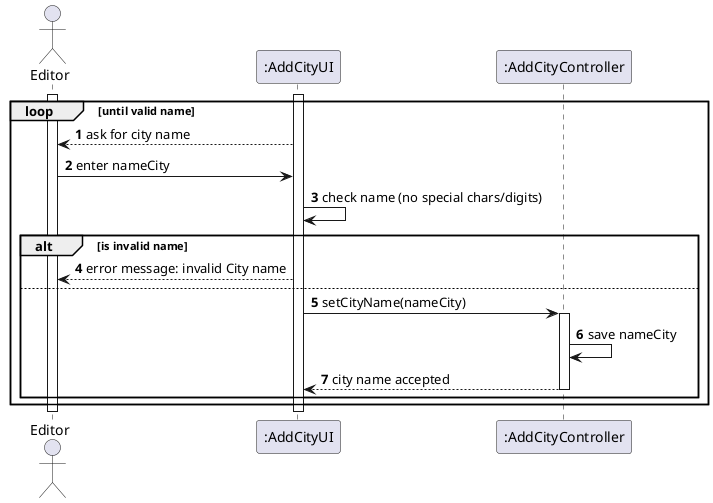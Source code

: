 @startuml
skinparam packageStyle rectangle
skinparam shadowing false
autonumber

actor "Editor" as EDT
participant ":AddCityUI" as UI
participant ":AddCityController" as CTRL

activate EDT
    activate UI
        loop until valid name
            UI --> EDT : ask for city name
            EDT -> UI : enter nameCity
            UI -> UI : check name (no special chars/digits)
            alt is invalid name
                UI --> EDT : error message: invalid City name
            else
                UI -> CTRL : setCityName(nameCity)
                activate CTRL
                    CTRL -> CTRL : save nameCity
                    CTRL --> UI : city name accepted
                deactivate CTRL
            end
        end
    deactivate UI
deactivate EDT
@enduml

